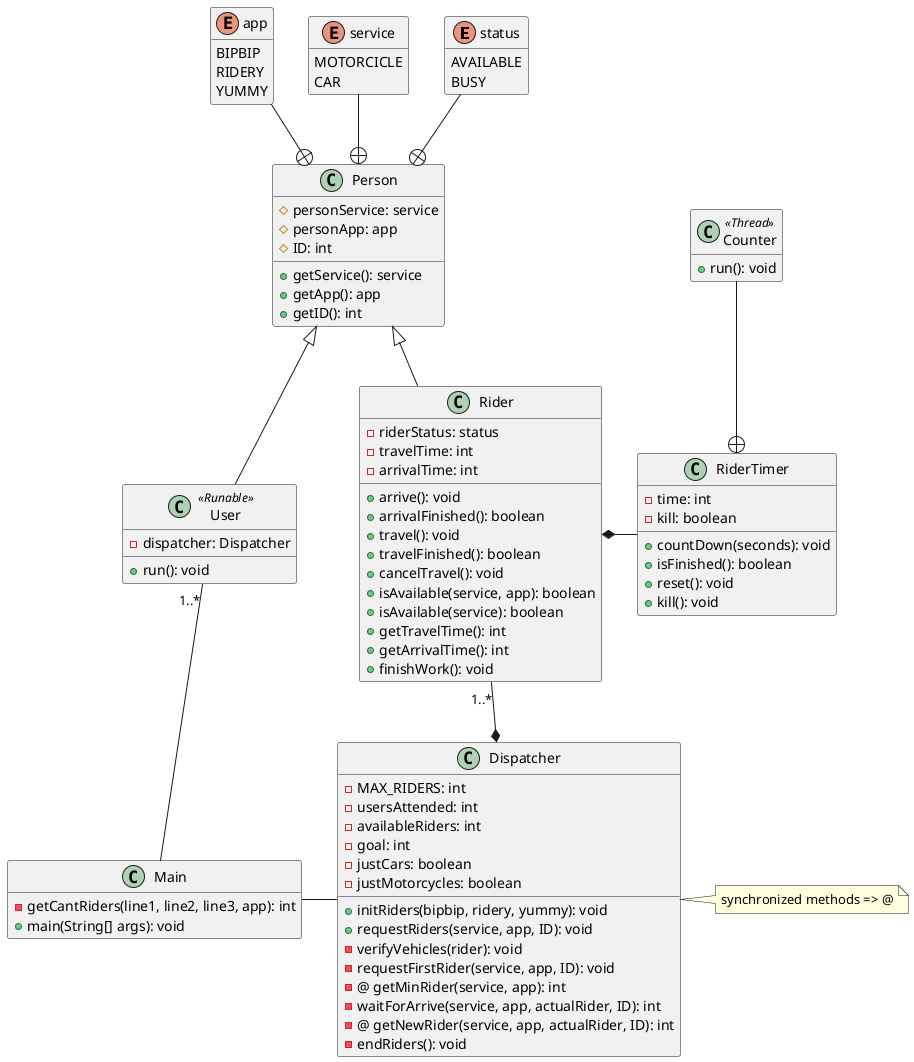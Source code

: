 @startuml Riders_attack
hide empty members

enum status {
    AVAILABLE
    BUSY
}

enum service {
    MOTORCICLE
    CAR
}

enum app {
    BIPBIP
    RIDERY
    YUMMY
}

class Person {
    #personService: service
    #personApp: app
    #ID: int
    +getService(): service
    +getApp(): app
    +getID(): int
}

class Rider {
    -riderStatus: status
    -travelTime: int
    -arrivalTime: int
    +arrive(): void
    +arrivalFinished(): boolean
    +travel(): void
    +travelFinished(): boolean
    +cancelTravel(): void
    +isAvailable(service, app): boolean
    +isAvailable(service): boolean
    +getTravelTime(): int
    +getArrivalTime(): int
    +finishWork(): void
}

class User <<Runable>>{
    -dispatcher: Dispatcher
    +run(): void
}

class RiderTimer {
    -time: int
    -kill: boolean
    +countDown(seconds): void
    +isFinished(): boolean
    +reset(): void
    +kill(): void
}

class Counter <<Thread>> {
    +run(): void
}

class Dispatcher {
    -MAX_RIDERS: int
    -usersAttended: int
    -availableRiders: int
    -goal: int
    -justCars: boolean
    -justMotorcycles: boolean
    +initRiders(bipbip, ridery, yummy): void
    +requestRiders(service, app, ID): void
    -verifyVehicles(rider): void
    -requestFirstRider(service, app, ID): void
    -@ getMinRider(service, app): int
    -waitForArrive(service, app, actualRider, ID): int
    -@ getNewRider(service, app, actualRider, ID): int
    -endRiders(): void
}

class Main {
    -getCantRiders(line1, line2, line3, app): int
    +main(String[] args): void
}

note right of Dispatcher
    synchronized methods => @
end note

Main - Dispatcher
Main -u- "1..*" User
Dispatcher *-u- "1..*" Rider
Counter -d-+ RiderTimer
RiderTimer -l-* Rider
Rider -u-|> Person
User -u-|> Person
status -[hidden]l- service
service -[hidden]l- app
Person +-u- app
Person +-u- service
Person +-u- status 

@enduml